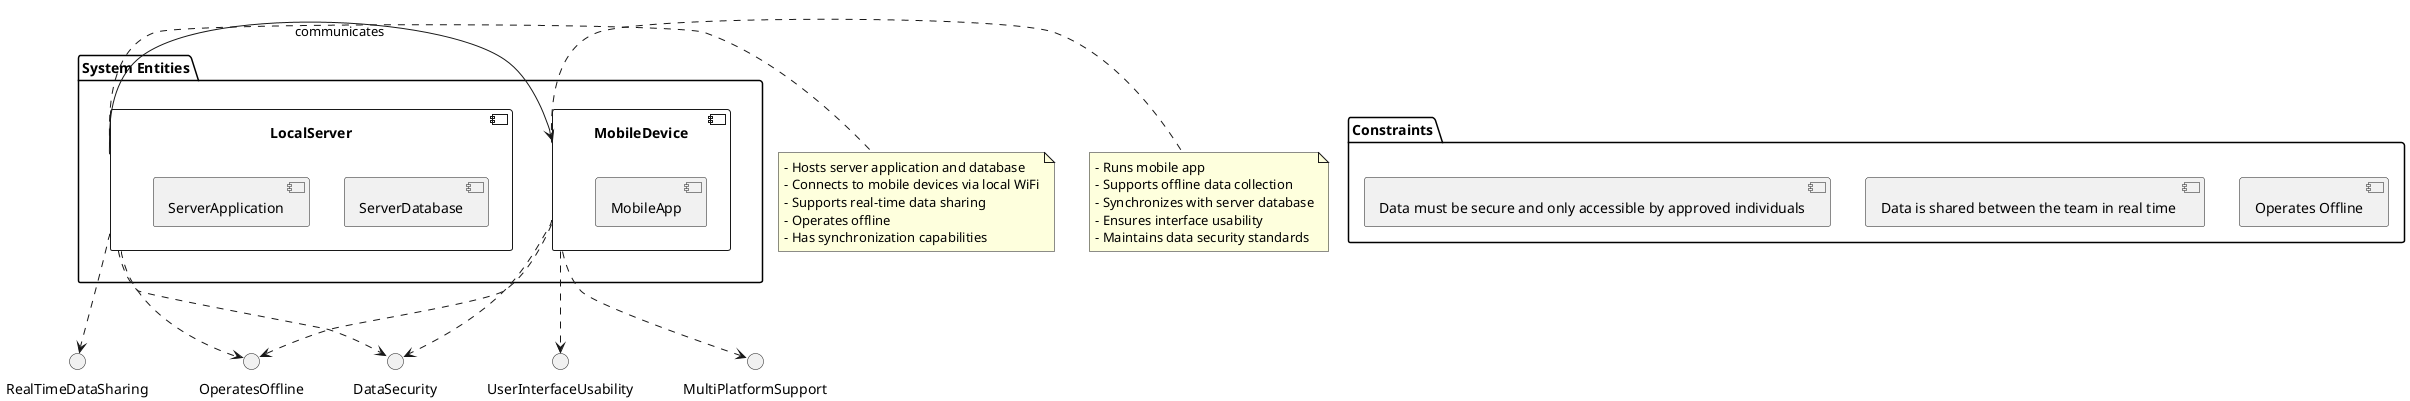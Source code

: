@startuml
skinparam componentStyle uml2

package "System Entities" {
  component LocalServer {
    component ServerDatabase
    component ServerApplication
  }

  component MobileDevice {
    component MobileApp
  }

  LocalServer -right-> MobileDevice : communicates
}

package "Constraints" {
  component "Operates Offline"{
  }

  component "Data is shared between the team in real time "{
  }

  component "Data must be secure and only accessible by approved individuals"{
  }
}

LocalServer ..> OperatesOffline
LocalServer ..> RealTimeDataSharing
LocalServer ..> DataSecurity

MobileDevice ..> OperatesOffline
MobileDevice ..> MultiPlatformSupport
MobileDevice ..> UserInterfaceUsability
MobileDevice ..> DataSecurity

note right of LocalServer
  - Hosts server application and database
  - Connects to mobile devices via local WiFi
  - Supports real-time data sharing
  - Operates offline
  - Has synchronization capabilities
end note

note right of MobileDevice
  - Runs mobile app
  - Supports offline data collection
  - Synchronizes with server database
  - Ensures interface usability
  - Maintains data security standards
end note
@enduml
